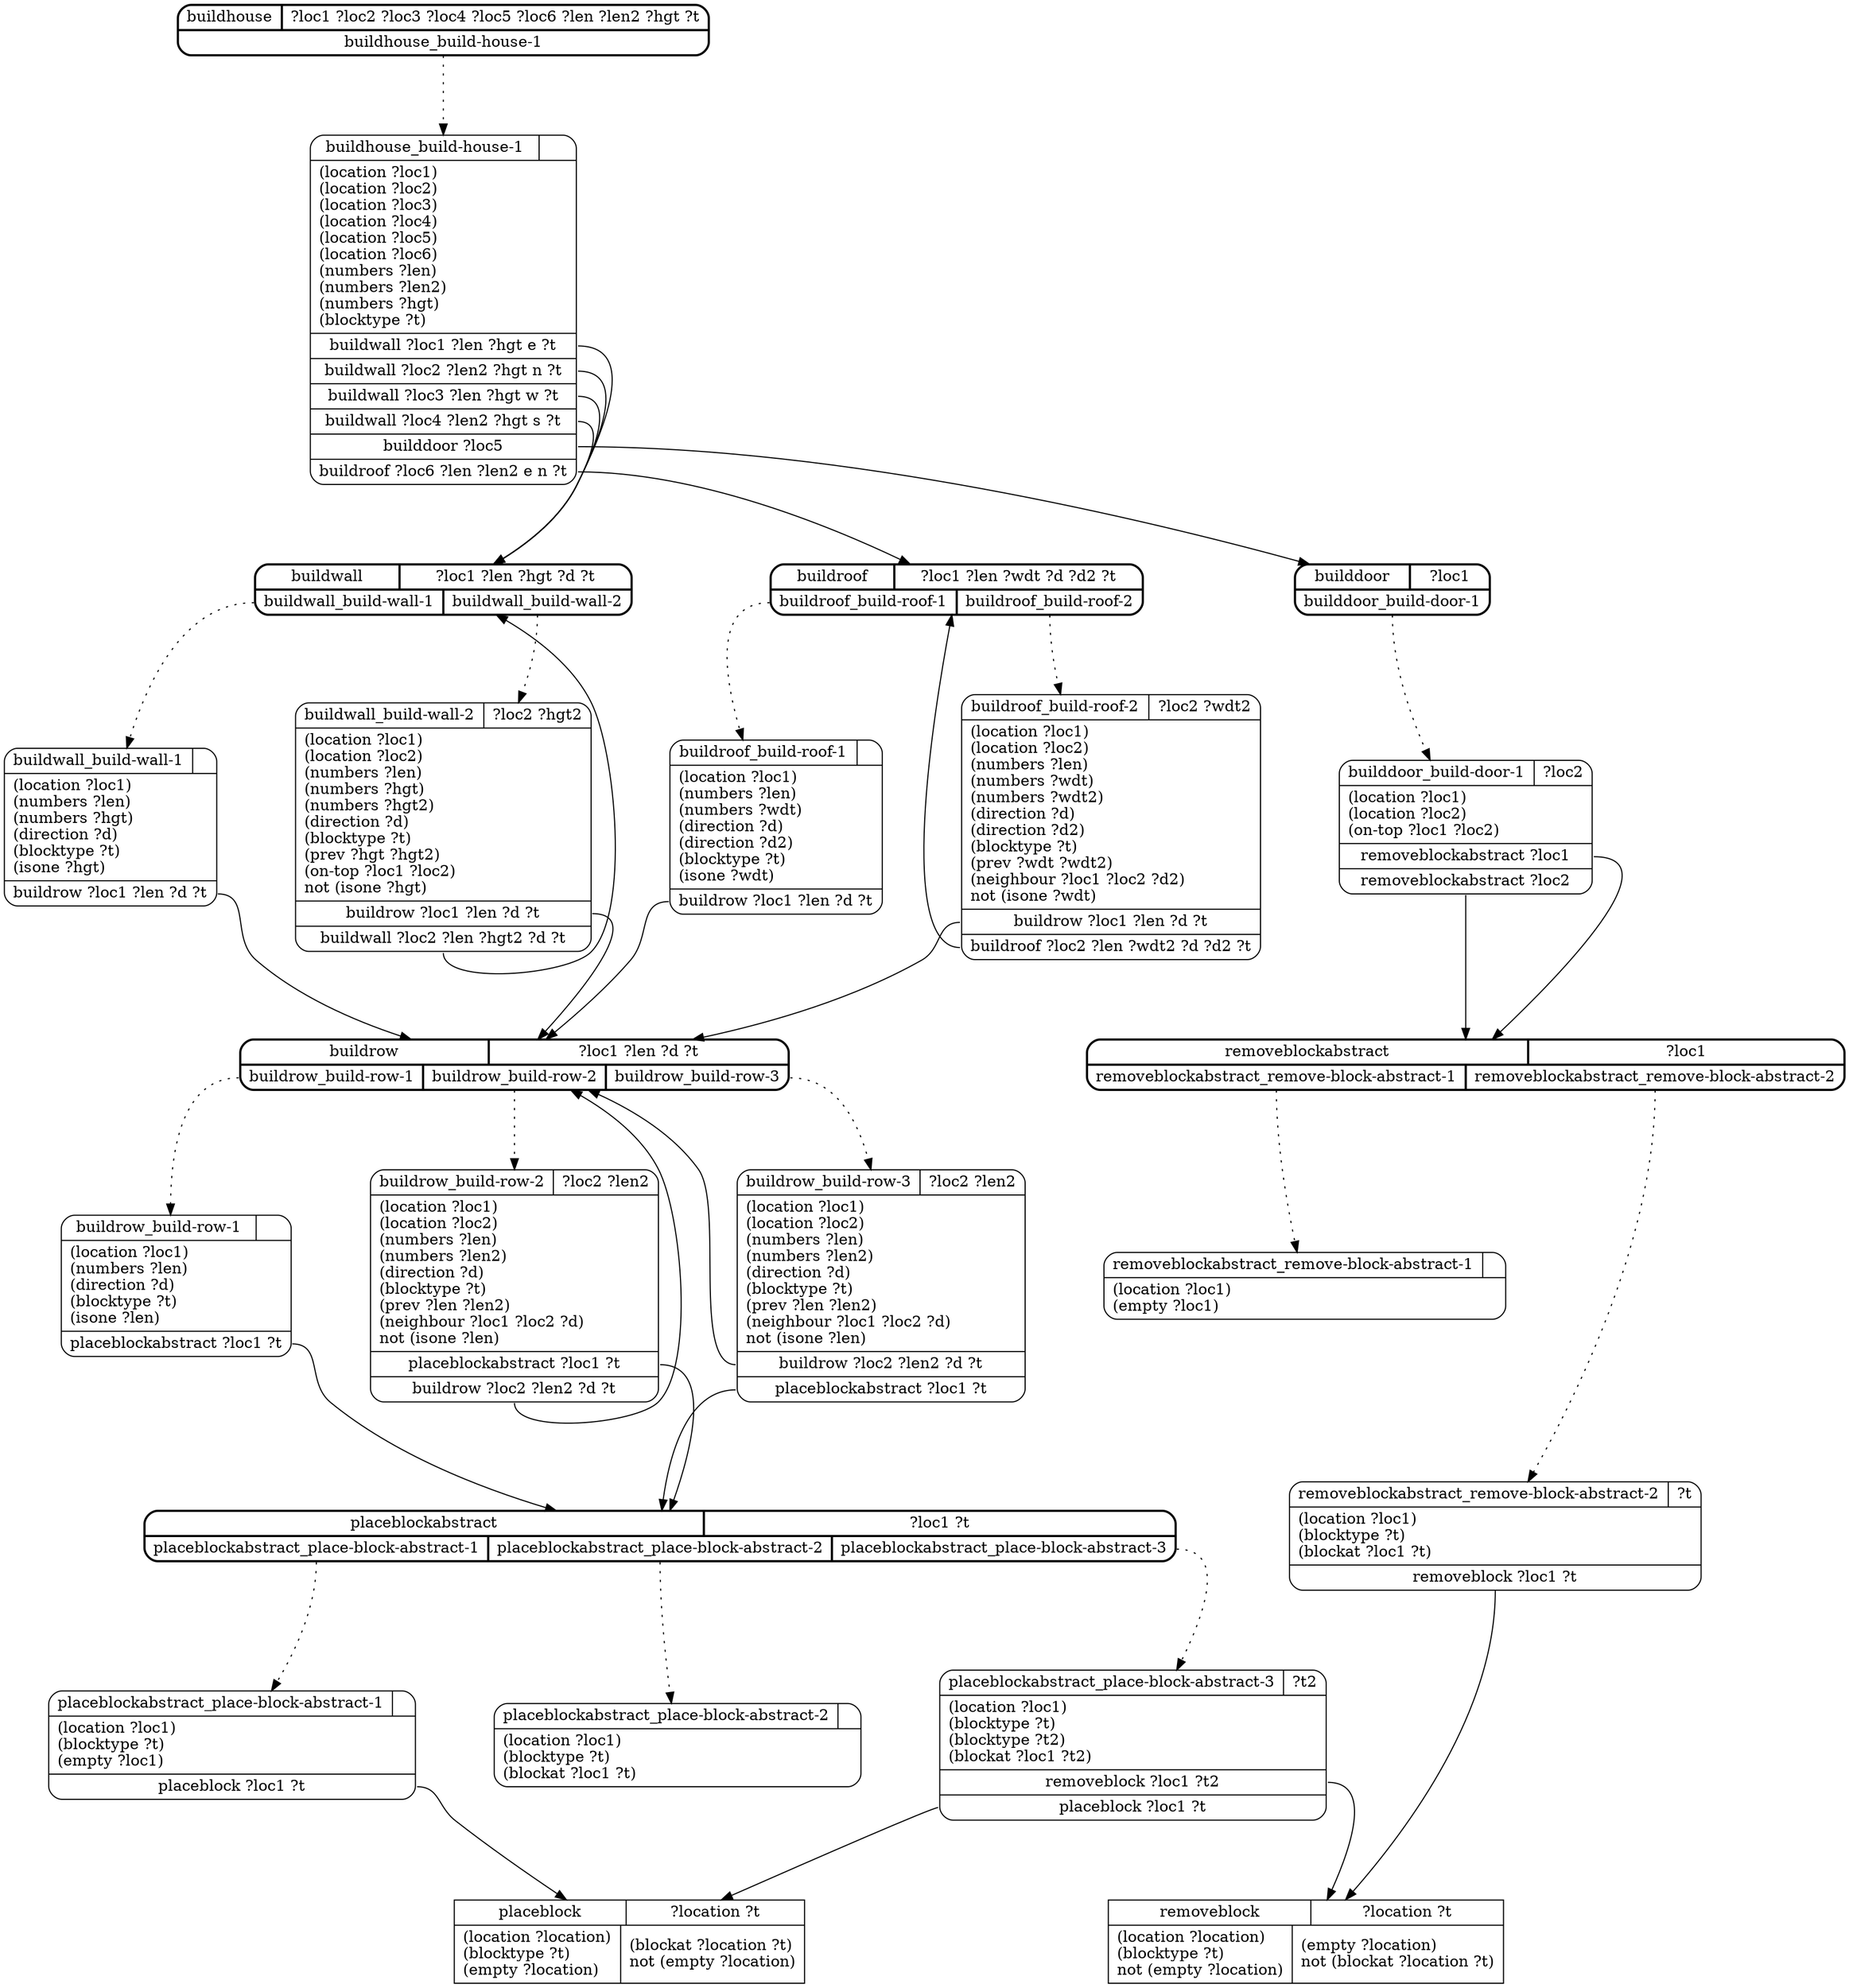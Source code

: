 // Generated by Hype
digraph "minecraft" {
  nodesep=1
  ranksep=1
  // Operators
  node [shape=record]
  "placeblock" [
    label="{{\N|?location ?t}|{(location ?location)\l(blocktype ?t)\l(empty ?location)\l|(blockat ?location ?t)\lnot (empty ?location)\l}}"
  ]
  "removeblock" [
    label="{{\N|?location ?t}|{(location ?location)\l(blocktype ?t)\lnot (empty ?location)\l|(empty ?location)\lnot (blockat ?location ?t)\l}}"
  ]
  // Methods
  node [shape=Mrecord]
  "buildhouse" [
    style=bold
    label="{{\N|?loc1 ?loc2 ?loc3 ?loc4 ?loc5 ?loc6 ?len ?len2 ?hgt ?t}|{<0>buildhouse_build-house-1}}"
  ]
  "buildhouse_build-house-1" [
    label="{{\N|}|(location ?loc1)\l(location ?loc2)\l(location ?loc3)\l(location ?loc4)\l(location ?loc5)\l(location ?loc6)\l(numbers ?len)\l(numbers ?len2)\l(numbers ?hgt)\l(blocktype ?t)\l|<0>buildwall ?loc1 ?len ?hgt e ?t|<1>buildwall ?loc2 ?len2 ?hgt n ?t|<2>buildwall ?loc3 ?len ?hgt w ?t|<3>buildwall ?loc4 ?len2 ?hgt s ?t|<4>builddoor ?loc5|<5>buildroof ?loc6 ?len ?len2 e n ?t}"
  ]
  "buildhouse":0 -> "buildhouse_build-house-1" [style=dotted]
  "buildhouse_build-house-1":0 -> "buildwall"
  "buildhouse_build-house-1":1 -> "buildwall"
  "buildhouse_build-house-1":2 -> "buildwall"
  "buildhouse_build-house-1":3 -> "buildwall"
  "buildhouse_build-house-1":4 -> "builddoor"
  "buildhouse_build-house-1":5 -> "buildroof"
  "buildwall" [
    style=bold
    label="{{\N|?loc1 ?len ?hgt ?d ?t}|{<0>buildwall_build-wall-1|<1>buildwall_build-wall-2}}"
  ]
  "buildwall_build-wall-1" [
    label="{{\N|}|(location ?loc1)\l(numbers ?len)\l(numbers ?hgt)\l(direction ?d)\l(blocktype ?t)\l(isone ?hgt)\l|<0>buildrow ?loc1 ?len ?d ?t}"
  ]
  "buildwall":0 -> "buildwall_build-wall-1" [style=dotted]
  "buildwall_build-wall-1":0 -> "buildrow"
  "buildwall_build-wall-2" [
    label="{{\N|?loc2 ?hgt2}|(location ?loc1)\l(location ?loc2)\l(numbers ?len)\l(numbers ?hgt)\l(numbers ?hgt2)\l(direction ?d)\l(blocktype ?t)\l(prev ?hgt ?hgt2)\l(on-top ?loc1 ?loc2)\lnot (isone ?hgt)\l|<0>buildrow ?loc1 ?len ?d ?t|<1>buildwall ?loc2 ?len ?hgt2 ?d ?t}"
  ]
  "buildwall":1 -> "buildwall_build-wall-2" [style=dotted]
  "buildwall_build-wall-2":0 -> "buildrow"
  "buildwall_build-wall-2":1 -> "buildwall"
  "buildroof" [
    style=bold
    label="{{\N|?loc1 ?len ?wdt ?d ?d2 ?t}|{<0>buildroof_build-roof-1|<1>buildroof_build-roof-2}}"
  ]
  "buildroof_build-roof-1" [
    label="{{\N|}|(location ?loc1)\l(numbers ?len)\l(numbers ?wdt)\l(direction ?d)\l(direction ?d2)\l(blocktype ?t)\l(isone ?wdt)\l|<0>buildrow ?loc1 ?len ?d ?t}"
  ]
  "buildroof":0 -> "buildroof_build-roof-1" [style=dotted]
  "buildroof_build-roof-1":0 -> "buildrow"
  "buildroof_build-roof-2" [
    label="{{\N|?loc2 ?wdt2}|(location ?loc1)\l(location ?loc2)\l(numbers ?len)\l(numbers ?wdt)\l(numbers ?wdt2)\l(direction ?d)\l(direction ?d2)\l(blocktype ?t)\l(prev ?wdt ?wdt2)\l(neighbour ?loc1 ?loc2 ?d2)\lnot (isone ?wdt)\l|<0>buildrow ?loc1 ?len ?d ?t|<1>buildroof ?loc2 ?len ?wdt2 ?d ?d2 ?t}"
  ]
  "buildroof":1 -> "buildroof_build-roof-2" [style=dotted]
  "buildroof_build-roof-2":0 -> "buildrow"
  "buildroof_build-roof-2":1 -> "buildroof"
  "builddoor" [
    style=bold
    label="{{\N|?loc1}|{<0>builddoor_build-door-1}}"
  ]
  "builddoor_build-door-1" [
    label="{{\N|?loc2}|(location ?loc1)\l(location ?loc2)\l(on-top ?loc1 ?loc2)\l|<0>removeblockabstract ?loc1|<1>removeblockabstract ?loc2}"
  ]
  "builddoor":0 -> "builddoor_build-door-1" [style=dotted]
  "builddoor_build-door-1":0 -> "removeblockabstract"
  "builddoor_build-door-1":1 -> "removeblockabstract"
  "buildrow" [
    style=bold
    label="{{\N|?loc1 ?len ?d ?t}|{<0>buildrow_build-row-1|<1>buildrow_build-row-2|<2>buildrow_build-row-3}}"
  ]
  "buildrow_build-row-1" [
    label="{{\N|}|(location ?loc1)\l(numbers ?len)\l(direction ?d)\l(blocktype ?t)\l(isone ?len)\l|<0>placeblockabstract ?loc1 ?t}"
  ]
  "buildrow":0 -> "buildrow_build-row-1" [style=dotted]
  "buildrow_build-row-1":0 -> "placeblockabstract"
  "buildrow_build-row-2" [
    label="{{\N|?loc2 ?len2}|(location ?loc1)\l(location ?loc2)\l(numbers ?len)\l(numbers ?len2)\l(direction ?d)\l(blocktype ?t)\l(prev ?len ?len2)\l(neighbour ?loc1 ?loc2 ?d)\lnot (isone ?len)\l|<0>placeblockabstract ?loc1 ?t|<1>buildrow ?loc2 ?len2 ?d ?t}"
  ]
  "buildrow":1 -> "buildrow_build-row-2" [style=dotted]
  "buildrow_build-row-2":0 -> "placeblockabstract"
  "buildrow_build-row-2":1 -> "buildrow"
  "buildrow_build-row-3" [
    label="{{\N|?loc2 ?len2}|(location ?loc1)\l(location ?loc2)\l(numbers ?len)\l(numbers ?len2)\l(direction ?d)\l(blocktype ?t)\l(prev ?len ?len2)\l(neighbour ?loc1 ?loc2 ?d)\lnot (isone ?len)\l|<0>buildrow ?loc2 ?len2 ?d ?t|<1>placeblockabstract ?loc1 ?t}"
  ]
  "buildrow":2 -> "buildrow_build-row-3" [style=dotted]
  "buildrow_build-row-3":0 -> "buildrow"
  "buildrow_build-row-3":1 -> "placeblockabstract"
  "placeblockabstract" [
    style=bold
    label="{{\N|?loc1 ?t}|{<0>placeblockabstract_place-block-abstract-1|<1>placeblockabstract_place-block-abstract-2|<2>placeblockabstract_place-block-abstract-3}}"
  ]
  "placeblockabstract_place-block-abstract-1" [
    label="{{\N|}|(location ?loc1)\l(blocktype ?t)\l(empty ?loc1)\l|<0>placeblock ?loc1 ?t}"
  ]
  "placeblockabstract":0 -> "placeblockabstract_place-block-abstract-1" [style=dotted]
  "placeblockabstract_place-block-abstract-1":0 -> "placeblock"
  "placeblockabstract_place-block-abstract-2" [
    label="{{\N|}|(location ?loc1)\l(blocktype ?t)\l(blockat ?loc1 ?t)\l}"
  ]
  "placeblockabstract":1 -> "placeblockabstract_place-block-abstract-2" [style=dotted]
  "placeblockabstract_place-block-abstract-3" [
    label="{{\N|?t2}|(location ?loc1)\l(blocktype ?t)\l(blocktype ?t2)\l(blockat ?loc1 ?t2)\l|<0>removeblock ?loc1 ?t2|<1>placeblock ?loc1 ?t}"
  ]
  "placeblockabstract":2 -> "placeblockabstract_place-block-abstract-3" [style=dotted]
  "placeblockabstract_place-block-abstract-3":0 -> "removeblock"
  "placeblockabstract_place-block-abstract-3":1 -> "placeblock"
  "removeblockabstract" [
    style=bold
    label="{{\N|?loc1}|{<0>removeblockabstract_remove-block-abstract-1|<1>removeblockabstract_remove-block-abstract-2}}"
  ]
  "removeblockabstract_remove-block-abstract-1" [
    label="{{\N|}|(location ?loc1)\l(empty ?loc1)\l}"
  ]
  "removeblockabstract":0 -> "removeblockabstract_remove-block-abstract-1" [style=dotted]
  "removeblockabstract_remove-block-abstract-2" [
    label="{{\N|?t}|(location ?loc1)\l(blocktype ?t)\l(blockat ?loc1 ?t)\l|<0>removeblock ?loc1 ?t}"
  ]
  "removeblockabstract":1 -> "removeblockabstract_remove-block-abstract-2" [style=dotted]
  "removeblockabstract_remove-block-abstract-2":0 -> "removeblock"
}